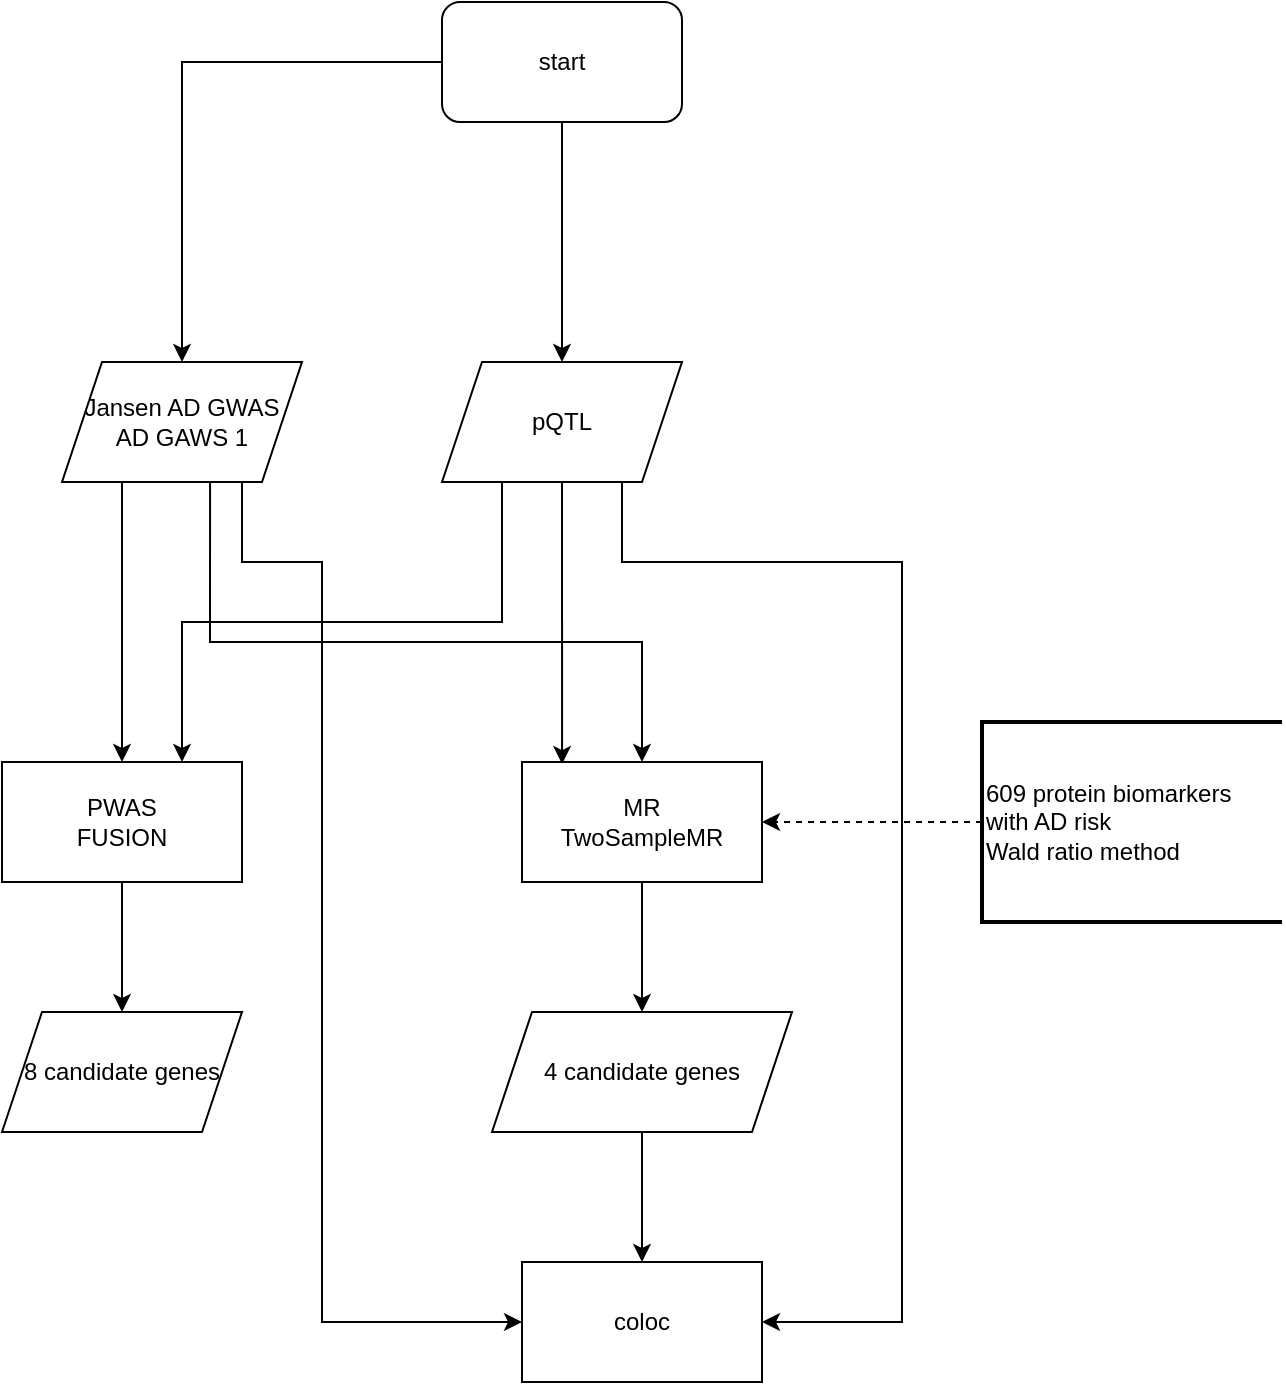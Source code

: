 <mxfile version="17.4.5" type="github">
  <diagram id="C5RBs43oDa-KdzZeNtuy" name="Page-1">
    <mxGraphModel dx="1110" dy="876" grid="1" gridSize="10" guides="1" tooltips="1" connect="1" arrows="1" fold="1" page="1" pageScale="1" pageWidth="827" pageHeight="1169" math="0" shadow="0">
      <root>
        <mxCell id="WIyWlLk6GJQsqaUBKTNV-0" />
        <mxCell id="WIyWlLk6GJQsqaUBKTNV-1" parent="WIyWlLk6GJQsqaUBKTNV-0" />
        <mxCell id="b5x5zq-C0NA6eLeGphmM-44" style="edgeStyle=orthogonalEdgeStyle;rounded=0;orthogonalLoop=1;jettySize=auto;html=1;exitX=0.617;exitY=0.983;exitDx=0;exitDy=0;entryX=0.5;entryY=0;entryDx=0;entryDy=0;exitPerimeter=0;" edge="1" parent="WIyWlLk6GJQsqaUBKTNV-1" source="b5x5zq-C0NA6eLeGphmM-25" target="b5x5zq-C0NA6eLeGphmM-43">
          <mxGeometry relative="1" as="geometry">
            <Array as="points">
              <mxPoint x="224" y="520" />
              <mxPoint x="440" y="520" />
            </Array>
          </mxGeometry>
        </mxCell>
        <mxCell id="b5x5zq-C0NA6eLeGphmM-46" style="edgeStyle=orthogonalEdgeStyle;rounded=0;orthogonalLoop=1;jettySize=auto;html=1;exitX=0.25;exitY=1;exitDx=0;exitDy=0;" edge="1" parent="WIyWlLk6GJQsqaUBKTNV-1" source="b5x5zq-C0NA6eLeGphmM-25" target="b5x5zq-C0NA6eLeGphmM-27">
          <mxGeometry relative="1" as="geometry" />
        </mxCell>
        <mxCell id="b5x5zq-C0NA6eLeGphmM-60" style="edgeStyle=orthogonalEdgeStyle;rounded=0;orthogonalLoop=1;jettySize=auto;html=1;exitX=0.75;exitY=1;exitDx=0;exitDy=0;entryX=0;entryY=0.5;entryDx=0;entryDy=0;" edge="1" parent="WIyWlLk6GJQsqaUBKTNV-1" source="b5x5zq-C0NA6eLeGphmM-25" target="b5x5zq-C0NA6eLeGphmM-56">
          <mxGeometry relative="1" as="geometry">
            <Array as="points">
              <mxPoint x="240" y="480" />
              <mxPoint x="280" y="480" />
              <mxPoint x="280" y="860" />
            </Array>
          </mxGeometry>
        </mxCell>
        <mxCell id="b5x5zq-C0NA6eLeGphmM-25" value="&lt;span&gt;Jansen AD GWAS&lt;/span&gt;&lt;br&gt;&lt;span&gt;AD GAWS 1&lt;/span&gt;" style="shape=parallelogram;perimeter=parallelogramPerimeter;whiteSpace=wrap;html=1;fixedSize=1;" vertex="1" parent="WIyWlLk6GJQsqaUBKTNV-1">
          <mxGeometry x="150" y="380" width="120" height="60" as="geometry" />
        </mxCell>
        <mxCell id="b5x5zq-C0NA6eLeGphmM-37" style="edgeStyle=orthogonalEdgeStyle;rounded=0;orthogonalLoop=1;jettySize=auto;html=1;" edge="1" parent="WIyWlLk6GJQsqaUBKTNV-1" source="b5x5zq-C0NA6eLeGphmM-27" target="b5x5zq-C0NA6eLeGphmM-35">
          <mxGeometry relative="1" as="geometry" />
        </mxCell>
        <mxCell id="b5x5zq-C0NA6eLeGphmM-27" value="PWAS&lt;br&gt;FUSION" style="rounded=0;whiteSpace=wrap;html=1;" vertex="1" parent="WIyWlLk6GJQsqaUBKTNV-1">
          <mxGeometry x="120" y="580" width="120" height="60" as="geometry" />
        </mxCell>
        <mxCell id="b5x5zq-C0NA6eLeGphmM-32" style="edgeStyle=orthogonalEdgeStyle;rounded=0;orthogonalLoop=1;jettySize=auto;html=1;exitX=0.25;exitY=1;exitDx=0;exitDy=0;entryX=0.75;entryY=0;entryDx=0;entryDy=0;" edge="1" parent="WIyWlLk6GJQsqaUBKTNV-1" source="b5x5zq-C0NA6eLeGphmM-29" target="b5x5zq-C0NA6eLeGphmM-27">
          <mxGeometry relative="1" as="geometry" />
        </mxCell>
        <mxCell id="b5x5zq-C0NA6eLeGphmM-49" style="edgeStyle=orthogonalEdgeStyle;rounded=0;orthogonalLoop=1;jettySize=auto;html=1;exitX=0.5;exitY=1;exitDx=0;exitDy=0;entryX=0.167;entryY=0.017;entryDx=0;entryDy=0;entryPerimeter=0;" edge="1" parent="WIyWlLk6GJQsqaUBKTNV-1" source="b5x5zq-C0NA6eLeGphmM-29" target="b5x5zq-C0NA6eLeGphmM-43">
          <mxGeometry relative="1" as="geometry" />
        </mxCell>
        <mxCell id="b5x5zq-C0NA6eLeGphmM-59" style="edgeStyle=orthogonalEdgeStyle;rounded=0;orthogonalLoop=1;jettySize=auto;html=1;exitX=0.75;exitY=1;exitDx=0;exitDy=0;entryX=1;entryY=0.5;entryDx=0;entryDy=0;" edge="1" parent="WIyWlLk6GJQsqaUBKTNV-1" source="b5x5zq-C0NA6eLeGphmM-29" target="b5x5zq-C0NA6eLeGphmM-56">
          <mxGeometry relative="1" as="geometry">
            <Array as="points">
              <mxPoint x="430" y="480" />
              <mxPoint x="570" y="480" />
              <mxPoint x="570" y="860" />
            </Array>
          </mxGeometry>
        </mxCell>
        <mxCell id="b5x5zq-C0NA6eLeGphmM-29" value="pQTL" style="shape=parallelogram;perimeter=parallelogramPerimeter;whiteSpace=wrap;html=1;fixedSize=1;" vertex="1" parent="WIyWlLk6GJQsqaUBKTNV-1">
          <mxGeometry x="340" y="380" width="120" height="60" as="geometry" />
        </mxCell>
        <mxCell id="b5x5zq-C0NA6eLeGphmM-35" value="&lt;span&gt;8 candidate genes&lt;/span&gt;" style="shape=parallelogram;perimeter=parallelogramPerimeter;whiteSpace=wrap;html=1;fixedSize=1;" vertex="1" parent="WIyWlLk6GJQsqaUBKTNV-1">
          <mxGeometry x="120" y="705" width="120" height="60" as="geometry" />
        </mxCell>
        <mxCell id="b5x5zq-C0NA6eLeGphmM-40" style="edgeStyle=orthogonalEdgeStyle;rounded=0;orthogonalLoop=1;jettySize=auto;html=1;" edge="1" parent="WIyWlLk6GJQsqaUBKTNV-1" source="b5x5zq-C0NA6eLeGphmM-39" target="b5x5zq-C0NA6eLeGphmM-25">
          <mxGeometry relative="1" as="geometry" />
        </mxCell>
        <mxCell id="b5x5zq-C0NA6eLeGphmM-41" style="edgeStyle=orthogonalEdgeStyle;rounded=0;orthogonalLoop=1;jettySize=auto;html=1;" edge="1" parent="WIyWlLk6GJQsqaUBKTNV-1" source="b5x5zq-C0NA6eLeGphmM-39" target="b5x5zq-C0NA6eLeGphmM-29">
          <mxGeometry relative="1" as="geometry" />
        </mxCell>
        <mxCell id="b5x5zq-C0NA6eLeGphmM-39" value="start" style="rounded=1;whiteSpace=wrap;html=1;" vertex="1" parent="WIyWlLk6GJQsqaUBKTNV-1">
          <mxGeometry x="340" y="200" width="120" height="60" as="geometry" />
        </mxCell>
        <mxCell id="b5x5zq-C0NA6eLeGphmM-47" style="edgeStyle=orthogonalEdgeStyle;rounded=0;orthogonalLoop=1;jettySize=auto;html=1;entryX=0.5;entryY=0;entryDx=0;entryDy=0;" edge="1" parent="WIyWlLk6GJQsqaUBKTNV-1" source="b5x5zq-C0NA6eLeGphmM-43" target="b5x5zq-C0NA6eLeGphmM-48">
          <mxGeometry relative="1" as="geometry">
            <mxPoint x="460" y="670" as="targetPoint" />
          </mxGeometry>
        </mxCell>
        <mxCell id="b5x5zq-C0NA6eLeGphmM-43" value="MR&lt;br&gt;TwoSampleMR" style="rounded=0;whiteSpace=wrap;html=1;" vertex="1" parent="WIyWlLk6GJQsqaUBKTNV-1">
          <mxGeometry x="380" y="580" width="120" height="60" as="geometry" />
        </mxCell>
        <mxCell id="b5x5zq-C0NA6eLeGphmM-54" style="edgeStyle=orthogonalEdgeStyle;rounded=0;orthogonalLoop=1;jettySize=auto;html=1;" edge="1" parent="WIyWlLk6GJQsqaUBKTNV-1" source="b5x5zq-C0NA6eLeGphmM-48">
          <mxGeometry relative="1" as="geometry">
            <mxPoint x="440" y="830" as="targetPoint" />
          </mxGeometry>
        </mxCell>
        <mxCell id="b5x5zq-C0NA6eLeGphmM-48" value="4 candidate genes" style="shape=parallelogram;perimeter=parallelogramPerimeter;whiteSpace=wrap;html=1;fixedSize=1;" vertex="1" parent="WIyWlLk6GJQsqaUBKTNV-1">
          <mxGeometry x="365" y="705" width="150" height="60" as="geometry" />
        </mxCell>
        <mxCell id="b5x5zq-C0NA6eLeGphmM-51" style="edgeStyle=orthogonalEdgeStyle;rounded=0;orthogonalLoop=1;jettySize=auto;html=1;entryX=1;entryY=0.5;entryDx=0;entryDy=0;dashed=1;" edge="1" parent="WIyWlLk6GJQsqaUBKTNV-1" source="b5x5zq-C0NA6eLeGphmM-50" target="b5x5zq-C0NA6eLeGphmM-43">
          <mxGeometry relative="1" as="geometry" />
        </mxCell>
        <mxCell id="b5x5zq-C0NA6eLeGphmM-50" value="&lt;span style=&quot;text-align: center&quot;&gt;609 protein biomarkers&amp;nbsp;&lt;/span&gt;&lt;br style=&quot;text-align: center&quot;&gt;&lt;span style=&quot;text-align: center&quot;&gt;with AD risk&lt;/span&gt;&lt;br&gt;Wald ratio method" style="strokeWidth=2;html=1;shape=mxgraph.flowchart.annotation_1;align=left;pointerEvents=1;" vertex="1" parent="WIyWlLk6GJQsqaUBKTNV-1">
          <mxGeometry x="610" y="560" width="150" height="100" as="geometry" />
        </mxCell>
        <mxCell id="b5x5zq-C0NA6eLeGphmM-56" value="coloc" style="rounded=0;whiteSpace=wrap;html=1;" vertex="1" parent="WIyWlLk6GJQsqaUBKTNV-1">
          <mxGeometry x="380" y="830" width="120" height="60" as="geometry" />
        </mxCell>
      </root>
    </mxGraphModel>
  </diagram>
</mxfile>

